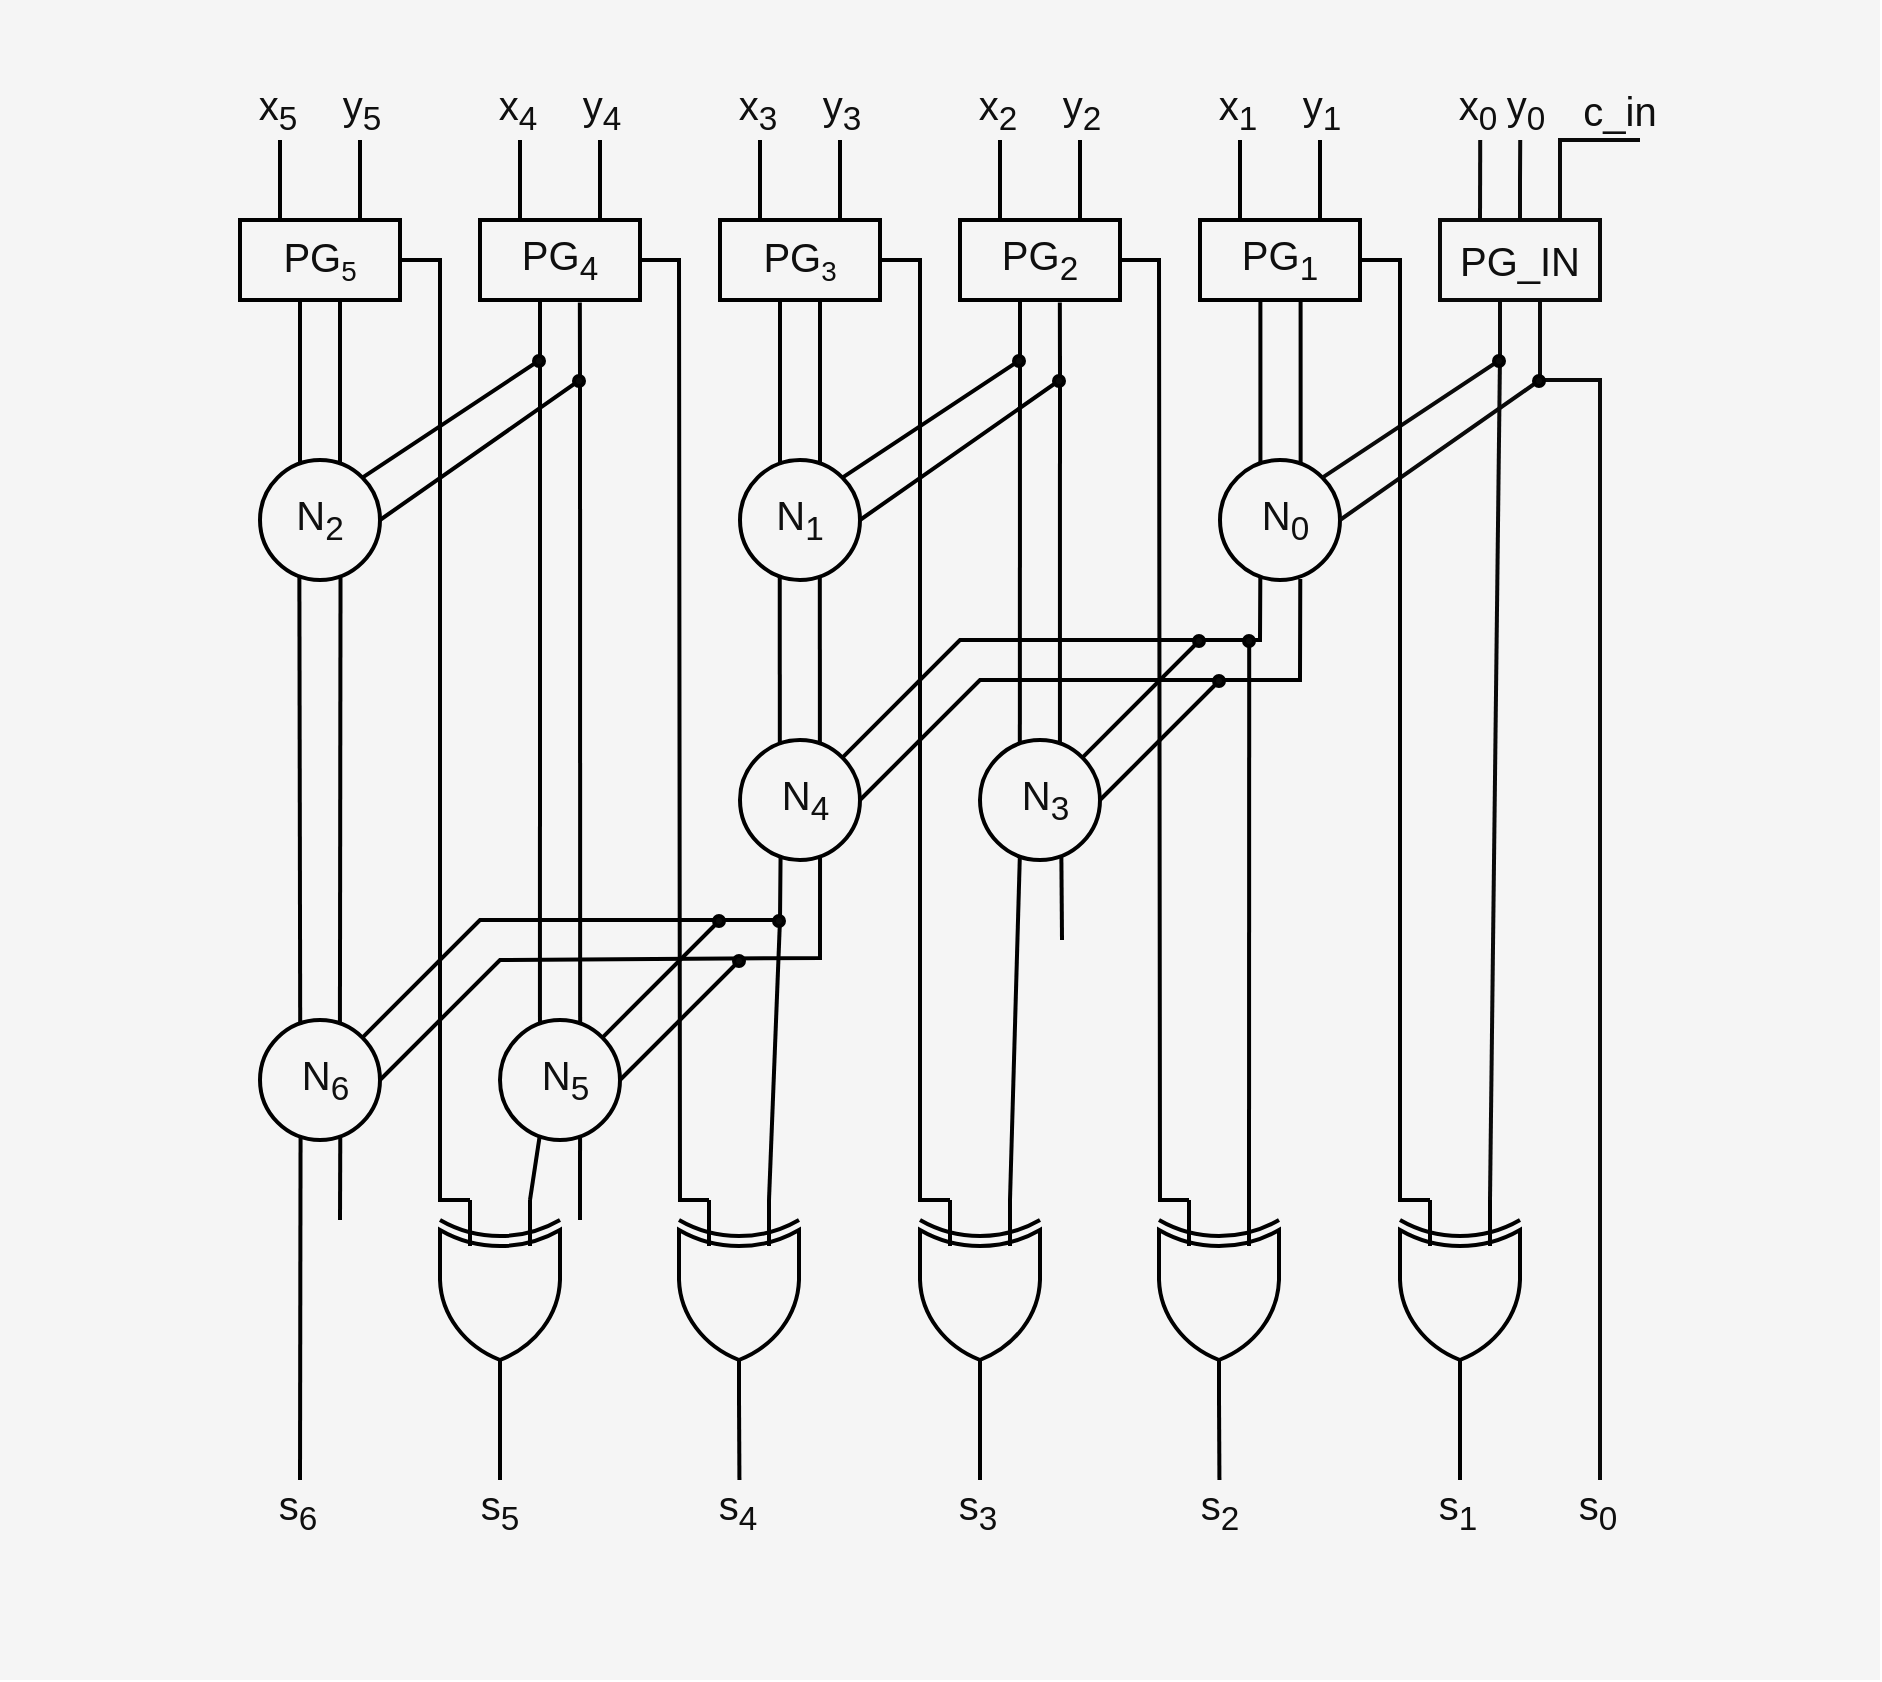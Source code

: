 <mxfile version="13.1.3">
    <diagram id="6hGFLwfOUW9BJ-s0fimq" name="Page-1">
        <mxGraphModel dx="1281" dy="344" grid="1" gridSize="10" guides="1" tooltips="1" connect="1" arrows="1" fold="1" page="1" pageScale="1" pageWidth="827" pageHeight="1169" math="0" shadow="0">
            <root>
                <mxCell id="0"/>
                <mxCell id="1" parent="0"/>
                <mxCell id="164" value="" style="rounded=0;whiteSpace=wrap;html=1;strokeColor=none;strokeWidth=2;fillColor=#f5f5f5;fontSize=20;fontColor=#333333;" vertex="1" parent="1">
                    <mxGeometry x="-240" y="50" width="940" height="840" as="geometry"/>
                </mxCell>
                <mxCell id="18" value="" style="group;strokeColor=none;fontColor=#0F0F0F;strokeWidth=2;" vertex="1" connectable="0" parent="1">
                    <mxGeometry x="360" y="120" width="80" height="120" as="geometry"/>
                </mxCell>
                <mxCell id="16" style="edgeStyle=orthogonalEdgeStyle;rounded=0;orthogonalLoop=1;jettySize=auto;html=1;exitX=0.25;exitY=0;exitDx=0;exitDy=0;endArrow=none;endFill=0;fontSize=20;strokeColor=#000000;fontColor=#0F0F0F;strokeWidth=2;" edge="1" parent="18" source="4">
                    <mxGeometry relative="1" as="geometry">
                        <mxPoint x="20" as="targetPoint"/>
                    </mxGeometry>
                </mxCell>
                <mxCell id="17" style="edgeStyle=orthogonalEdgeStyle;rounded=0;orthogonalLoop=1;jettySize=auto;html=1;exitX=0.75;exitY=0;exitDx=0;exitDy=0;endArrow=none;endFill=0;fontSize=20;strokeColor=#000000;fontColor=#0F0F0F;strokeWidth=2;" edge="1" parent="18" source="4">
                    <mxGeometry relative="1" as="geometry">
                        <mxPoint x="60" as="targetPoint"/>
                    </mxGeometry>
                </mxCell>
                <mxCell id="4" value="PG&lt;sub&gt;1&lt;/sub&gt;" style="rounded=0;whiteSpace=wrap;html=1;fillColor=none;fontSize=20;strokeColor=#000000;fontColor=#0F0F0F;strokeWidth=2;" vertex="1" parent="18">
                    <mxGeometry y="40" width="80" height="40" as="geometry"/>
                </mxCell>
                <mxCell id="19" value="" style="group;fontColor=#0F0F0F;" vertex="1" connectable="0" parent="1">
                    <mxGeometry x="480" y="120" width="80" height="120" as="geometry"/>
                </mxCell>
                <mxCell id="11" style="edgeStyle=orthogonalEdgeStyle;rounded=0;orthogonalLoop=1;jettySize=auto;html=1;exitX=0.25;exitY=0;exitDx=0;exitDy=0;endArrow=none;endFill=0;fontSize=20;strokeColor=#0A0A0A;strokeWidth=2;fontColor=#0F0F0F;" edge="1" parent="19" source="2">
                    <mxGeometry relative="1" as="geometry">
                        <mxPoint x="20.111" as="targetPoint"/>
                        <Array as="points">
                            <mxPoint x="20" y="40"/>
                            <mxPoint x="20" y="40"/>
                        </Array>
                    </mxGeometry>
                </mxCell>
                <mxCell id="13" style="edgeStyle=orthogonalEdgeStyle;rounded=0;orthogonalLoop=1;jettySize=auto;html=1;exitX=0.5;exitY=0;exitDx=0;exitDy=0;endArrow=none;endFill=0;fontSize=20;strokeColor=#0A0A0A;strokeWidth=2;fontColor=#0F0F0F;" edge="1" parent="19" source="2">
                    <mxGeometry relative="1" as="geometry">
                        <mxPoint x="40.111" as="targetPoint"/>
                    </mxGeometry>
                </mxCell>
                <mxCell id="15" style="edgeStyle=orthogonalEdgeStyle;rounded=0;orthogonalLoop=1;jettySize=auto;html=1;exitX=0.75;exitY=0;exitDx=0;exitDy=0;endArrow=none;endFill=0;fontSize=20;strokeColor=#0A0A0A;strokeWidth=2;fontColor=#0F0F0F;" edge="1" parent="19" source="2">
                    <mxGeometry relative="1" as="geometry">
                        <mxPoint x="100" as="targetPoint"/>
                        <Array as="points">
                            <mxPoint x="60"/>
                        </Array>
                    </mxGeometry>
                </mxCell>
                <mxCell id="2" value="PG_IN" style="rounded=0;whiteSpace=wrap;html=1;fillColor=none;fontSize=20;strokeColor=#0A0A0A;strokeWidth=2;fontColor=#0F0F0F;" vertex="1" parent="19">
                    <mxGeometry y="40" width="80" height="40" as="geometry"/>
                </mxCell>
                <mxCell id="21" value="" style="group;strokeColor=none;fontColor=#0F0F0F;strokeWidth=2;" vertex="1" connectable="0" parent="1">
                    <mxGeometry x="240" y="120" width="80" height="120" as="geometry"/>
                </mxCell>
                <mxCell id="24" style="edgeStyle=orthogonalEdgeStyle;rounded=0;orthogonalLoop=1;jettySize=auto;html=1;exitX=0.25;exitY=0;exitDx=0;exitDy=0;endArrow=none;endFill=0;fontSize=20;strokeColor=#000000;fontColor=#0F0F0F;strokeWidth=2;" edge="1" parent="21" source="26">
                    <mxGeometry relative="1" as="geometry">
                        <mxPoint x="20" as="targetPoint"/>
                    </mxGeometry>
                </mxCell>
                <mxCell id="25" style="edgeStyle=orthogonalEdgeStyle;rounded=0;orthogonalLoop=1;jettySize=auto;html=1;exitX=0.75;exitY=0;exitDx=0;exitDy=0;endArrow=none;endFill=0;fontSize=20;strokeColor=#000000;fontColor=#0F0F0F;strokeWidth=2;" edge="1" parent="21" source="26">
                    <mxGeometry relative="1" as="geometry">
                        <mxPoint x="60" as="targetPoint"/>
                    </mxGeometry>
                </mxCell>
                <mxCell id="26" value="PG&lt;sub&gt;2&lt;/sub&gt;" style="rounded=0;whiteSpace=wrap;html=1;fillColor=none;fontSize=20;strokeColor=#000000;fontColor=#0F0F0F;strokeWidth=2;" vertex="1" parent="21">
                    <mxGeometry y="40" width="80" height="40" as="geometry"/>
                </mxCell>
                <mxCell id="27" value="" style="group;strokeColor=none;fontColor=#0F0F0F;strokeWidth=2;" vertex="1" connectable="0" parent="1">
                    <mxGeometry x="120" y="120" width="80" height="120" as="geometry"/>
                </mxCell>
                <mxCell id="30" style="edgeStyle=orthogonalEdgeStyle;rounded=0;orthogonalLoop=1;jettySize=auto;html=1;exitX=0.25;exitY=0;exitDx=0;exitDy=0;endArrow=none;endFill=0;fontSize=20;strokeColor=#000000;fontColor=#0F0F0F;strokeWidth=2;" edge="1" parent="27" source="32">
                    <mxGeometry relative="1" as="geometry">
                        <mxPoint x="20" as="targetPoint"/>
                    </mxGeometry>
                </mxCell>
                <mxCell id="31" style="edgeStyle=orthogonalEdgeStyle;rounded=0;orthogonalLoop=1;jettySize=auto;html=1;exitX=0.75;exitY=0;exitDx=0;exitDy=0;endArrow=none;endFill=0;fontSize=20;strokeColor=#000000;fontColor=#0F0F0F;strokeWidth=2;" edge="1" parent="27" source="32">
                    <mxGeometry relative="1" as="geometry">
                        <mxPoint x="60" as="targetPoint"/>
                    </mxGeometry>
                </mxCell>
                <mxCell id="32" value="PG&lt;span style=&quot;font-size: 16.667px&quot;&gt;&lt;sub&gt;3&lt;/sub&gt;&lt;/span&gt;" style="rounded=0;whiteSpace=wrap;html=1;fillColor=none;fontSize=20;strokeColor=#000000;fontColor=#0F0F0F;strokeWidth=2;" vertex="1" parent="27">
                    <mxGeometry y="40" width="80" height="40" as="geometry"/>
                </mxCell>
                <mxCell id="61" style="edgeStyle=none;rounded=0;orthogonalLoop=1;jettySize=auto;html=1;exitX=0.336;exitY=0.981;exitDx=0;exitDy=0;endArrow=none;endFill=0;fontSize=20;exitPerimeter=0;strokeColor=#000000;fontColor=#0F0F0F;strokeWidth=2;" edge="1" parent="1" source="51" target="62">
                    <mxGeometry relative="1" as="geometry">
                        <mxPoint x="378.857" y="480" as="targetPoint"/>
                        <Array as="points">
                            <mxPoint x="390" y="370"/>
                            <mxPoint x="240" y="370"/>
                        </Array>
                    </mxGeometry>
                </mxCell>
                <mxCell id="65" style="edgeStyle=none;rounded=0;orthogonalLoop=1;jettySize=auto;html=1;exitX=0.669;exitY=0.992;exitDx=0;exitDy=0;entryX=1;entryY=0.5;entryDx=0;entryDy=0;endArrow=none;endFill=0;fontSize=20;exitPerimeter=0;strokeColor=#000000;fontColor=#0F0F0F;strokeWidth=2;" edge="1" parent="1" source="51" target="62">
                    <mxGeometry relative="1" as="geometry">
                        <Array as="points">
                            <mxPoint x="410" y="390"/>
                            <mxPoint x="250" y="390"/>
                        </Array>
                    </mxGeometry>
                </mxCell>
                <mxCell id="51" value="&amp;nbsp;N&lt;sub&gt;0&lt;/sub&gt;" style="ellipse;whiteSpace=wrap;html=1;aspect=fixed;fillColor=none;fontSize=20;strokeColor=#000000;fontColor=#0F0F0F;strokeWidth=2;" vertex="1" parent="1">
                    <mxGeometry x="370" y="280" width="60" height="60" as="geometry"/>
                </mxCell>
                <mxCell id="103" style="edgeStyle=none;rounded=0;orthogonalLoop=1;jettySize=auto;html=1;exitX=0.331;exitY=0.97;exitDx=0;exitDy=0;entryX=0.332;entryY=0.028;entryDx=0;entryDy=0;endArrow=none;endFill=0;fontSize=20;entryPerimeter=0;exitPerimeter=0;strokeColor=#000000;fontColor=#0F0F0F;strokeWidth=2;" edge="1" parent="1" source="52" target="62">
                    <mxGeometry relative="1" as="geometry"/>
                </mxCell>
                <mxCell id="104" style="edgeStyle=none;rounded=0;orthogonalLoop=1;jettySize=auto;html=1;exitX=0.665;exitY=0.97;exitDx=0;exitDy=0;entryX=0.666;entryY=0.028;entryDx=0;entryDy=0;endArrow=none;endFill=0;fontSize=20;entryPerimeter=0;exitPerimeter=0;strokeColor=#000000;fontColor=#0F0F0F;strokeWidth=2;" edge="1" parent="1" source="52" target="62">
                    <mxGeometry relative="1" as="geometry"/>
                </mxCell>
                <mxCell id="52" value="N&lt;sub&gt;1&lt;/sub&gt;" style="ellipse;whiteSpace=wrap;html=1;aspect=fixed;fillColor=none;fontSize=20;strokeColor=#000000;fontColor=#0F0F0F;strokeWidth=2;" vertex="1" parent="1">
                    <mxGeometry x="130" y="280" width="60" height="60" as="geometry"/>
                </mxCell>
                <mxCell id="83" style="edgeStyle=none;rounded=0;orthogonalLoop=1;jettySize=auto;html=1;entryX=0.335;entryY=0.042;entryDx=0;entryDy=0;endArrow=none;endFill=0;fontSize=20;entryPerimeter=0;exitX=0.328;exitY=0.967;exitDx=0;exitDy=0;exitPerimeter=0;strokeColor=#000000;fontColor=#0F0F0F;strokeWidth=2;" edge="1" parent="1" source="93" target="64">
                    <mxGeometry relative="1" as="geometry">
                        <mxPoint x="-89.9" y="338.02" as="sourcePoint"/>
                    </mxGeometry>
                </mxCell>
                <mxCell id="84" style="edgeStyle=none;rounded=0;orthogonalLoop=1;jettySize=auto;html=1;exitX=0.671;exitY=0.977;exitDx=0;exitDy=0;entryX=0.666;entryY=0.025;entryDx=0;entryDy=0;endArrow=none;endFill=0;fontSize=20;exitPerimeter=0;entryPerimeter=0;strokeColor=#000000;fontColor=#0F0F0F;strokeWidth=2;" edge="1" parent="1" target="64">
                    <mxGeometry relative="1" as="geometry">
                        <mxPoint x="-69.74" y="338.62" as="sourcePoint"/>
                    </mxGeometry>
                </mxCell>
                <mxCell id="5" style="edgeStyle=orthogonalEdgeStyle;rounded=0;orthogonalLoop=1;jettySize=auto;html=1;exitX=0.25;exitY=1;exitDx=0;exitDy=0;fontSize=20;endArrow=none;endFill=0;entryX=0.337;entryY=0.031;entryDx=0;entryDy=0;entryPerimeter=0;strokeColor=#000000;fontColor=#0F0F0F;strokeWidth=2;" edge="1" parent="1" source="4" target="51">
                    <mxGeometry relative="1" as="geometry">
                        <mxPoint x="380" y="240" as="targetPoint"/>
                        <Array as="points">
                            <mxPoint x="390" y="200"/>
                        </Array>
                    </mxGeometry>
                </mxCell>
                <mxCell id="6" style="edgeStyle=orthogonalEdgeStyle;rounded=0;orthogonalLoop=1;jettySize=auto;html=1;exitX=0.75;exitY=1;exitDx=0;exitDy=0;endArrow=none;endFill=0;fontSize=20;entryX=0.672;entryY=0.033;entryDx=0;entryDy=0;entryPerimeter=0;strokeColor=#000000;fontColor=#0F0F0F;strokeWidth=2;" edge="1" parent="1" source="4" target="51">
                    <mxGeometry relative="1" as="geometry">
                        <mxPoint x="420.111" y="240" as="targetPoint"/>
                        <Array as="points">
                            <mxPoint x="410" y="200"/>
                        </Array>
                    </mxGeometry>
                </mxCell>
                <mxCell id="28" style="edgeStyle=orthogonalEdgeStyle;rounded=0;orthogonalLoop=1;jettySize=auto;html=1;exitX=0.25;exitY=1;exitDx=0;exitDy=0;fontSize=20;endArrow=none;endFill=0;strokeColor=#000000;fontColor=#0F0F0F;strokeWidth=2;" edge="1" parent="1" source="32" target="52">
                    <mxGeometry relative="1" as="geometry">
                        <mxPoint x="140" y="240" as="targetPoint"/>
                        <Array as="points">
                            <mxPoint x="150" y="200"/>
                        </Array>
                    </mxGeometry>
                </mxCell>
                <mxCell id="29" style="edgeStyle=orthogonalEdgeStyle;rounded=0;orthogonalLoop=1;jettySize=auto;html=1;exitX=0.75;exitY=1;exitDx=0;exitDy=0;endArrow=none;endFill=0;fontSize=20;strokeColor=#000000;fontColor=#0F0F0F;strokeWidth=2;" edge="1" parent="1" source="32" target="52">
                    <mxGeometry relative="1" as="geometry">
                        <mxPoint x="180.111" y="240" as="targetPoint"/>
                        <Array as="points">
                            <mxPoint x="170" y="200"/>
                        </Array>
                    </mxGeometry>
                </mxCell>
                <mxCell id="22" style="rounded=0;orthogonalLoop=1;jettySize=auto;html=1;exitX=0.25;exitY=1;exitDx=0;exitDy=0;fontSize=20;endArrow=none;endFill=0;entryX=1;entryY=0;entryDx=0;entryDy=0;strokeColor=#000000;fontColor=#0F0F0F;strokeWidth=2;" edge="1" parent="1" source="26" target="52">
                    <mxGeometry relative="1" as="geometry">
                        <mxPoint x="260" y="240" as="targetPoint"/>
                        <Array as="points">
                            <mxPoint x="270" y="200"/>
                            <mxPoint x="270" y="230"/>
                        </Array>
                    </mxGeometry>
                </mxCell>
                <mxCell id="23" style="rounded=0;orthogonalLoop=1;jettySize=auto;html=1;exitX=0.624;exitY=1.032;exitDx=0;exitDy=0;endArrow=none;endFill=0;fontSize=20;entryX=1;entryY=0.5;entryDx=0;entryDy=0;exitPerimeter=0;strokeColor=#000000;fontColor=#0F0F0F;strokeWidth=2;" edge="1" parent="1" source="26" target="52">
                    <mxGeometry relative="1" as="geometry">
                        <mxPoint x="300.111" y="240" as="targetPoint"/>
                        <Array as="points">
                            <mxPoint x="290" y="240"/>
                        </Array>
                    </mxGeometry>
                </mxCell>
                <mxCell id="58" style="rounded=0;orthogonalLoop=1;jettySize=auto;html=1;exitX=0.25;exitY=1;exitDx=0;exitDy=0;fontSize=20;endArrow=none;endFill=0;entryX=1;entryY=0;entryDx=0;entryDy=0;strokeColor=#0A0A0A;strokeWidth=2;fontColor=#0F0F0F;" edge="1" parent="1" source="2" target="51">
                    <mxGeometry relative="1" as="geometry">
                        <mxPoint x="429.997" y="292.853" as="targetPoint"/>
                        <mxPoint x="505.38" y="200" as="sourcePoint"/>
                        <Array as="points">
                            <mxPoint x="510" y="200"/>
                            <mxPoint x="510" y="230"/>
                        </Array>
                    </mxGeometry>
                </mxCell>
                <mxCell id="59" style="rounded=0;orthogonalLoop=1;jettySize=auto;html=1;exitX=0.75;exitY=1;exitDx=0;exitDy=0;endArrow=none;endFill=0;fontSize=20;entryX=1;entryY=0.5;entryDx=0;entryDy=0;strokeColor=#0A0A0A;strokeWidth=2;fontColor=#0F0F0F;" edge="1" parent="1" source="2" target="51">
                    <mxGeometry relative="1" as="geometry">
                        <mxPoint x="435.38" y="310" as="targetPoint"/>
                        <mxPoint x="545.38" y="200" as="sourcePoint"/>
                        <Array as="points">
                            <mxPoint x="530" y="200"/>
                            <mxPoint x="530" y="240"/>
                        </Array>
                    </mxGeometry>
                </mxCell>
                <mxCell id="69" style="edgeStyle=none;rounded=0;orthogonalLoop=1;jettySize=auto;html=1;exitX=1;exitY=0;exitDx=0;exitDy=0;endArrow=none;endFill=0;fontSize=20;strokeColor=#000000;fontColor=#0F0F0F;strokeWidth=2;" edge="1" parent="1" source="60">
                    <mxGeometry relative="1" as="geometry">
                        <mxPoint x="360" y="370" as="targetPoint"/>
                    </mxGeometry>
                </mxCell>
                <mxCell id="70" style="edgeStyle=none;rounded=0;orthogonalLoop=1;jettySize=auto;html=1;exitX=1;exitY=0.5;exitDx=0;exitDy=0;endArrow=none;endFill=0;fontSize=20;strokeColor=#000000;fontColor=#0F0F0F;strokeWidth=2;" edge="1" parent="1" source="60">
                    <mxGeometry relative="1" as="geometry">
                        <mxPoint x="370" y="390" as="targetPoint"/>
                    </mxGeometry>
                </mxCell>
                <mxCell id="125" style="edgeStyle=none;rounded=0;orthogonalLoop=1;jettySize=auto;html=1;exitX=0.332;exitY=0.969;exitDx=0;exitDy=0;entryX=0;entryY=0.25;entryDx=0;entryDy=0;entryPerimeter=0;endArrow=none;endFill=0;strokeColor=#000000;strokeWidth=2;fontSize=20;fontColor=#0F0F0F;exitPerimeter=0;" edge="1" parent="1" source="60" target="117">
                    <mxGeometry relative="1" as="geometry"/>
                </mxCell>
                <mxCell id="126" style="edgeStyle=none;rounded=0;orthogonalLoop=1;jettySize=auto;html=1;exitX=0.678;exitY=0.974;exitDx=0;exitDy=0;endArrow=none;endFill=0;strokeColor=#000000;strokeWidth=2;fontSize=20;fontColor=#0F0F0F;exitPerimeter=0;" edge="1" parent="1" source="60">
                    <mxGeometry relative="1" as="geometry">
                        <mxPoint x="291" y="520" as="targetPoint"/>
                    </mxGeometry>
                </mxCell>
                <mxCell id="60" value="&amp;nbsp;N&lt;sub&gt;3&lt;/sub&gt;" style="ellipse;whiteSpace=wrap;html=1;aspect=fixed;fillColor=none;fontSize=20;strokeColor=#000000;fontColor=#0F0F0F;strokeWidth=2;" vertex="1" parent="1">
                    <mxGeometry x="250" y="420" width="60" height="60" as="geometry"/>
                </mxCell>
                <mxCell id="76" style="edgeStyle=none;rounded=0;orthogonalLoop=1;jettySize=auto;html=1;exitX=0.338;exitY=0.977;exitDx=0;exitDy=0;endArrow=none;endFill=0;fontSize=20;exitPerimeter=0;entryX=1;entryY=0;entryDx=0;entryDy=0;strokeColor=#000000;fontColor=#0F0F0F;strokeWidth=2;" edge="1" parent="1" source="62" target="64">
                    <mxGeometry relative="1" as="geometry">
                        <Array as="points">
                            <mxPoint x="150" y="510"/>
                            <mxPoint y="510"/>
                        </Array>
                    </mxGeometry>
                </mxCell>
                <mxCell id="77" style="edgeStyle=none;rounded=0;orthogonalLoop=1;jettySize=auto;html=1;exitX=0.667;exitY=0.968;exitDx=0;exitDy=0;entryX=1;entryY=0.5;entryDx=0;entryDy=0;endArrow=none;endFill=0;fontSize=20;exitPerimeter=0;strokeColor=#000000;fontColor=#0F0F0F;strokeWidth=2;" edge="1" parent="1" source="62" target="64">
                    <mxGeometry relative="1" as="geometry">
                        <Array as="points">
                            <mxPoint x="170" y="529"/>
                            <mxPoint x="10" y="530"/>
                        </Array>
                    </mxGeometry>
                </mxCell>
                <mxCell id="62" value="&amp;nbsp;N&lt;sub&gt;4&lt;/sub&gt;" style="ellipse;whiteSpace=wrap;html=1;aspect=fixed;fillColor=none;fontSize=20;strokeColor=#000000;fontColor=#0F0F0F;strokeWidth=2;" vertex="1" parent="1">
                    <mxGeometry x="130" y="420" width="60" height="60" as="geometry"/>
                </mxCell>
                <mxCell id="78" style="edgeStyle=none;rounded=0;orthogonalLoop=1;jettySize=auto;html=1;exitX=1;exitY=0;exitDx=0;exitDy=0;endArrow=none;endFill=0;fontSize=20;strokeColor=#000000;fontColor=#0F0F0F;strokeWidth=2;" edge="1" parent="1" source="63">
                    <mxGeometry relative="1" as="geometry">
                        <mxPoint x="120" y="510" as="targetPoint"/>
                    </mxGeometry>
                </mxCell>
                <mxCell id="79" style="edgeStyle=none;rounded=0;orthogonalLoop=1;jettySize=auto;html=1;exitX=1;exitY=0.5;exitDx=0;exitDy=0;endArrow=none;endFill=0;fontSize=20;strokeColor=#000000;fontColor=#0F0F0F;strokeWidth=2;" edge="1" parent="1" source="63">
                    <mxGeometry relative="1" as="geometry">
                        <mxPoint x="130" y="530" as="targetPoint"/>
                    </mxGeometry>
                </mxCell>
                <mxCell id="134" style="edgeStyle=none;rounded=0;orthogonalLoop=1;jettySize=auto;html=1;exitX=0.667;exitY=0.974;exitDx=0;exitDy=0;endArrow=none;endFill=0;strokeColor=#000000;strokeWidth=2;fontSize=20;fontColor=#0F0F0F;exitPerimeter=0;" edge="1" parent="1" source="63">
                    <mxGeometry relative="1" as="geometry">
                        <mxPoint x="50" y="660" as="targetPoint"/>
                    </mxGeometry>
                </mxCell>
                <mxCell id="63" value="&amp;nbsp;N&lt;sub&gt;5&lt;/sub&gt;" style="ellipse;whiteSpace=wrap;html=1;aspect=fixed;fillColor=none;fontSize=20;strokeColor=#000000;fontColor=#0F0F0F;strokeWidth=2;" vertex="1" parent="1">
                    <mxGeometry x="10" y="560" width="60" height="60" as="geometry"/>
                </mxCell>
                <mxCell id="132" style="edgeStyle=none;rounded=0;orthogonalLoop=1;jettySize=auto;html=1;exitX=0.338;exitY=0.966;exitDx=0;exitDy=0;endArrow=none;endFill=0;strokeColor=#000000;strokeWidth=2;fontSize=20;fontColor=#0F0F0F;exitPerimeter=0;" edge="1" parent="1" source="64">
                    <mxGeometry relative="1" as="geometry">
                        <mxPoint x="-90" y="790" as="targetPoint"/>
                    </mxGeometry>
                </mxCell>
                <mxCell id="133" style="edgeStyle=none;rounded=0;orthogonalLoop=1;jettySize=auto;html=1;exitX=0.669;exitY=0.97;exitDx=0;exitDy=0;endArrow=none;endFill=0;strokeColor=#000000;strokeWidth=2;fontSize=20;fontColor=#0F0F0F;exitPerimeter=0;" edge="1" parent="1" source="64">
                    <mxGeometry relative="1" as="geometry">
                        <mxPoint x="-70.0" y="660" as="targetPoint"/>
                    </mxGeometry>
                </mxCell>
                <mxCell id="64" value="&amp;nbsp;N&lt;sub&gt;6&lt;/sub&gt;" style="ellipse;whiteSpace=wrap;html=1;aspect=fixed;fillColor=none;fontSize=20;strokeColor=#000000;fontColor=#0F0F0F;strokeWidth=2;" vertex="1" parent="1">
                    <mxGeometry x="-110" y="560" width="60" height="60" as="geometry"/>
                </mxCell>
                <mxCell id="72" value="" style="ellipse;whiteSpace=wrap;html=1;aspect=fixed;fillColor=#0A0A0A;fontSize=20;strokeWidth=2;strokeColor=#000000;fontColor=#0F0F0F;" vertex="1" parent="1">
                    <mxGeometry x="357" y="368" width="5" height="5" as="geometry"/>
                </mxCell>
                <mxCell id="73" value="" style="ellipse;whiteSpace=wrap;html=1;aspect=fixed;fillColor=#0A0A0A;fontSize=20;strokeWidth=2;strokeColor=#000000;fontColor=#0F0F0F;" vertex="1" parent="1">
                    <mxGeometry x="367" y="388" width="5" height="5" as="geometry"/>
                </mxCell>
                <mxCell id="80" value="" style="ellipse;whiteSpace=wrap;html=1;aspect=fixed;fillColor=#0A0A0A;fontSize=20;strokeWidth=2;strokeColor=#000000;fontColor=#0F0F0F;" vertex="1" parent="1">
                    <mxGeometry x="117" y="508" width="5" height="5" as="geometry"/>
                </mxCell>
                <mxCell id="82" value="" style="ellipse;whiteSpace=wrap;html=1;aspect=fixed;fillColor=#0A0A0A;fontSize=20;strokeWidth=2;strokeColor=#000000;fontColor=#0F0F0F;" vertex="1" parent="1">
                    <mxGeometry x="127" y="528" width="5" height="5" as="geometry"/>
                </mxCell>
                <mxCell id="85" value="" style="group;strokeColor=none;fontColor=#0F0F0F;strokeWidth=2;" vertex="1" connectable="0" parent="1">
                    <mxGeometry y="120" width="80" height="120" as="geometry"/>
                </mxCell>
                <mxCell id="86" style="edgeStyle=orthogonalEdgeStyle;rounded=0;orthogonalLoop=1;jettySize=auto;html=1;exitX=0.25;exitY=0;exitDx=0;exitDy=0;endArrow=none;endFill=0;fontSize=20;strokeColor=#000000;fontColor=#0F0F0F;strokeWidth=2;" edge="1" parent="85" source="88">
                    <mxGeometry relative="1" as="geometry">
                        <mxPoint x="20" as="targetPoint"/>
                    </mxGeometry>
                </mxCell>
                <mxCell id="87" style="edgeStyle=orthogonalEdgeStyle;rounded=0;orthogonalLoop=1;jettySize=auto;html=1;exitX=0.75;exitY=0;exitDx=0;exitDy=0;endArrow=none;endFill=0;fontSize=20;strokeColor=#000000;fontColor=#0F0F0F;strokeWidth=2;" edge="1" parent="85" source="88">
                    <mxGeometry relative="1" as="geometry">
                        <mxPoint x="60" as="targetPoint"/>
                    </mxGeometry>
                </mxCell>
                <mxCell id="88" value="PG&lt;sub&gt;4&lt;/sub&gt;" style="rounded=0;whiteSpace=wrap;html=1;fillColor=none;fontSize=20;strokeColor=#000000;fontColor=#0F0F0F;strokeWidth=2;" vertex="1" parent="85">
                    <mxGeometry y="40" width="80" height="40" as="geometry"/>
                </mxCell>
                <mxCell id="89" value="" style="group;strokeColor=none;fontColor=#0F0F0F;strokeWidth=2;" vertex="1" connectable="0" parent="1">
                    <mxGeometry x="-120" y="120" width="80" height="120" as="geometry"/>
                </mxCell>
                <mxCell id="90" style="edgeStyle=orthogonalEdgeStyle;rounded=0;orthogonalLoop=1;jettySize=auto;html=1;exitX=0.25;exitY=0;exitDx=0;exitDy=0;endArrow=none;endFill=0;fontSize=20;strokeColor=#000000;fontColor=#0F0F0F;strokeWidth=2;" edge="1" parent="89" source="92">
                    <mxGeometry relative="1" as="geometry">
                        <mxPoint x="20" as="targetPoint"/>
                    </mxGeometry>
                </mxCell>
                <mxCell id="91" style="edgeStyle=orthogonalEdgeStyle;rounded=0;orthogonalLoop=1;jettySize=auto;html=1;exitX=0.75;exitY=0;exitDx=0;exitDy=0;endArrow=none;endFill=0;fontSize=20;strokeColor=#000000;fontColor=#0F0F0F;strokeWidth=2;" edge="1" parent="89" source="92">
                    <mxGeometry relative="1" as="geometry">
                        <mxPoint x="60" as="targetPoint"/>
                    </mxGeometry>
                </mxCell>
                <mxCell id="92" value="PG&lt;span style=&quot;font-size: 16.667px&quot;&gt;&lt;sub&gt;5&lt;/sub&gt;&lt;/span&gt;" style="rounded=0;whiteSpace=wrap;html=1;fillColor=none;fontSize=20;strokeColor=#000000;fontColor=#0F0F0F;strokeWidth=2;" vertex="1" parent="89">
                    <mxGeometry y="40" width="80" height="40" as="geometry"/>
                </mxCell>
                <mxCell id="93" value="N&lt;sub&gt;2&lt;/sub&gt;" style="ellipse;whiteSpace=wrap;html=1;aspect=fixed;fillColor=none;fontSize=20;strokeColor=#000000;fontColor=#0F0F0F;strokeWidth=2;" vertex="1" parent="1">
                    <mxGeometry x="-110" y="280" width="60" height="60" as="geometry"/>
                </mxCell>
                <mxCell id="94" style="edgeStyle=orthogonalEdgeStyle;rounded=0;orthogonalLoop=1;jettySize=auto;html=1;exitX=0.25;exitY=1;exitDx=0;exitDy=0;fontSize=20;endArrow=none;endFill=0;strokeColor=#000000;fontColor=#0F0F0F;strokeWidth=2;" edge="1" parent="1" source="92" target="93">
                    <mxGeometry relative="1" as="geometry">
                        <mxPoint x="-100" y="240" as="targetPoint"/>
                        <Array as="points">
                            <mxPoint x="-90" y="200"/>
                        </Array>
                    </mxGeometry>
                </mxCell>
                <mxCell id="95" style="edgeStyle=orthogonalEdgeStyle;rounded=0;orthogonalLoop=1;jettySize=auto;html=1;exitX=0.75;exitY=1;exitDx=0;exitDy=0;endArrow=none;endFill=0;fontSize=20;strokeColor=#000000;fontColor=#0F0F0F;strokeWidth=2;" edge="1" parent="1" source="92" target="93">
                    <mxGeometry relative="1" as="geometry">
                        <mxPoint x="-59.889" y="240" as="targetPoint"/>
                        <Array as="points">
                            <mxPoint x="-70" y="200"/>
                        </Array>
                    </mxGeometry>
                </mxCell>
                <mxCell id="96" style="rounded=0;orthogonalLoop=1;jettySize=auto;html=1;exitX=0.25;exitY=1;exitDx=0;exitDy=0;fontSize=20;endArrow=none;endFill=0;entryX=1;entryY=0;entryDx=0;entryDy=0;strokeColor=#000000;fontColor=#0F0F0F;strokeWidth=2;" edge="1" parent="1" source="88" target="93">
                    <mxGeometry relative="1" as="geometry">
                        <mxPoint x="20" y="240" as="targetPoint"/>
                        <Array as="points">
                            <mxPoint x="30" y="200"/>
                            <mxPoint x="30" y="230"/>
                        </Array>
                    </mxGeometry>
                </mxCell>
                <mxCell id="97" style="rounded=0;orthogonalLoop=1;jettySize=auto;html=1;exitX=0.624;exitY=1.032;exitDx=0;exitDy=0;endArrow=none;endFill=0;fontSize=20;entryX=1;entryY=0.5;entryDx=0;entryDy=0;exitPerimeter=0;strokeColor=#000000;fontColor=#0F0F0F;strokeWidth=2;" edge="1" parent="1" source="88" target="93">
                    <mxGeometry relative="1" as="geometry">
                        <mxPoint x="60.111" y="240" as="targetPoint"/>
                        <Array as="points">
                            <mxPoint x="50" y="240"/>
                        </Array>
                    </mxGeometry>
                </mxCell>
                <mxCell id="98" value="" style="endArrow=none;html=1;fontSize=20;exitX=0.333;exitY=0.033;exitDx=0;exitDy=0;exitPerimeter=0;strokeColor=#000000;fontColor=#0F0F0F;strokeWidth=2;" edge="1" parent="1" source="63">
                    <mxGeometry width="50" height="50" relative="1" as="geometry">
                        <mxPoint x="30" y="565" as="sourcePoint"/>
                        <mxPoint x="30" y="230" as="targetPoint"/>
                    </mxGeometry>
                </mxCell>
                <mxCell id="99" value="" style="endArrow=none;html=1;fontSize=20;exitX=0.668;exitY=0.029;exitDx=0;exitDy=0;exitPerimeter=0;strokeColor=#000000;fontColor=#0F0F0F;strokeWidth=2;" edge="1" parent="1" source="63">
                    <mxGeometry width="50" height="50" relative="1" as="geometry">
                        <mxPoint x="50" y="560" as="sourcePoint"/>
                        <mxPoint x="50" y="240.0" as="targetPoint"/>
                    </mxGeometry>
                </mxCell>
                <mxCell id="100" value="" style="ellipse;whiteSpace=wrap;html=1;aspect=fixed;fillColor=#0A0A0A;fontSize=20;strokeWidth=2;strokeColor=#000000;fontColor=#0F0F0F;" vertex="1" parent="1">
                    <mxGeometry x="47" y="238" width="5" height="5" as="geometry"/>
                </mxCell>
                <mxCell id="102" value="" style="ellipse;whiteSpace=wrap;html=1;aspect=fixed;fillColor=#0A0A0A;fontSize=20;strokeWidth=2;strokeColor=#000000;fontColor=#0F0F0F;" vertex="1" parent="1">
                    <mxGeometry x="27" y="228" width="5" height="5" as="geometry"/>
                </mxCell>
                <mxCell id="105" value="" style="endArrow=none;html=1;fontSize=20;exitX=0.332;exitY=0.034;exitDx=0;exitDy=0;exitPerimeter=0;strokeColor=#000000;fontColor=#0F0F0F;strokeWidth=2;" edge="1" parent="1" source="60">
                    <mxGeometry width="50" height="50" relative="1" as="geometry">
                        <mxPoint x="270" y="410" as="sourcePoint"/>
                        <mxPoint x="270" y="220" as="targetPoint"/>
                    </mxGeometry>
                </mxCell>
                <mxCell id="106" value="" style="endArrow=none;html=1;fontSize=20;exitX=0.666;exitY=0.025;exitDx=0;exitDy=0;exitPerimeter=0;strokeColor=#000000;fontColor=#0F0F0F;strokeWidth=2;" edge="1" parent="1" source="60">
                    <mxGeometry width="50" height="50" relative="1" as="geometry">
                        <mxPoint x="290" y="418" as="sourcePoint"/>
                        <mxPoint x="290" y="228" as="targetPoint"/>
                    </mxGeometry>
                </mxCell>
                <mxCell id="107" value="" style="ellipse;whiteSpace=wrap;html=1;aspect=fixed;fillColor=#0A0A0A;fontSize=20;strokeWidth=2;strokeColor=#000000;fontColor=#0F0F0F;" vertex="1" parent="1">
                    <mxGeometry x="287" y="238" width="5" height="5" as="geometry"/>
                </mxCell>
                <mxCell id="108" value="" style="ellipse;whiteSpace=wrap;html=1;aspect=fixed;fillColor=#0A0A0A;fontSize=20;strokeWidth=2;strokeColor=#000000;fontColor=#0F0F0F;" vertex="1" parent="1">
                    <mxGeometry x="267" y="228" width="5" height="5" as="geometry"/>
                </mxCell>
                <mxCell id="109" value="" style="endArrow=none;html=1;fontSize=20;strokeColor=#0A0A0A;strokeWidth=2;fontColor=#0F0F0F;rounded=0;" edge="1" parent="1">
                    <mxGeometry width="50" height="50" relative="1" as="geometry">
                        <mxPoint x="560" y="790" as="sourcePoint"/>
                        <mxPoint x="530" y="240" as="targetPoint"/>
                        <Array as="points">
                            <mxPoint x="560" y="240"/>
                        </Array>
                    </mxGeometry>
                </mxCell>
                <mxCell id="110" value="" style="endArrow=none;html=1;fontSize=20;exitX=0;exitY=0.25;exitDx=0;exitDy=0;exitPerimeter=0;strokeColor=#0A0A0A;strokeWidth=2;fontColor=#0F0F0F;" edge="1" parent="1" source="113">
                    <mxGeometry width="50" height="50" relative="1" as="geometry">
                        <mxPoint x="510.385" y="606.523" as="sourcePoint"/>
                        <mxPoint x="510" y="228" as="targetPoint"/>
                    </mxGeometry>
                </mxCell>
                <mxCell id="111" value="" style="endArrow=none;html=1;fontSize=20;entryX=1;entryY=0.5;entryDx=0;entryDy=0;rounded=0;strokeColor=#000000;fontColor=#0F0F0F;strokeWidth=2;exitX=0;exitY=0.75;exitDx=0;exitDy=0;exitPerimeter=0;" edge="1" parent="1" source="113" target="4">
                    <mxGeometry width="50" height="50" relative="1" as="geometry">
                        <mxPoint x="460" y="592" as="sourcePoint"/>
                        <mxPoint x="460" y="180" as="targetPoint"/>
                        <Array as="points">
                            <mxPoint x="460" y="650"/>
                            <mxPoint x="460" y="180"/>
                        </Array>
                    </mxGeometry>
                </mxCell>
                <mxCell id="137" style="edgeStyle=none;rounded=0;orthogonalLoop=1;jettySize=auto;html=1;exitX=1;exitY=0.5;exitDx=0;exitDy=0;exitPerimeter=0;endArrow=none;endFill=0;strokeColor=#000000;strokeWidth=2;fontSize=20;fontColor=#0F0F0F;" edge="1" parent="1" source="113">
                    <mxGeometry relative="1" as="geometry">
                        <mxPoint x="490" y="790" as="targetPoint"/>
                    </mxGeometry>
                </mxCell>
                <mxCell id="113" value="" style="verticalLabelPosition=bottom;shadow=0;dashed=0;align=center;html=1;verticalAlign=top;shape=mxgraph.electrical.logic_gates.logic_gate;operation=xor;strokeColor=#000000;strokeWidth=2;fillColor=none;fontSize=20;fontColor=#0F0F0F;rotation=90;" vertex="1" parent="1">
                    <mxGeometry x="440" y="670" width="100" height="60" as="geometry"/>
                </mxCell>
                <mxCell id="114" value="" style="endArrow=none;html=1;fontSize=20;entryX=1;entryY=0.5;entryDx=0;entryDy=0;rounded=0;strokeColor=#000000;fontColor=#0F0F0F;strokeWidth=2;exitX=0;exitY=0.75;exitDx=0;exitDy=0;exitPerimeter=0;" edge="1" parent="1" source="115">
                    <mxGeometry width="50" height="50" relative="1" as="geometry">
                        <mxPoint x="339.5" y="592" as="sourcePoint"/>
                        <mxPoint x="319.5" y="180" as="targetPoint"/>
                        <Array as="points">
                            <mxPoint x="340" y="650"/>
                            <mxPoint x="339.5" y="180"/>
                        </Array>
                    </mxGeometry>
                </mxCell>
                <mxCell id="135" style="edgeStyle=none;rounded=0;orthogonalLoop=1;jettySize=auto;html=1;exitX=0;exitY=0.25;exitDx=0;exitDy=0;exitPerimeter=0;endArrow=none;endFill=0;strokeColor=#000000;strokeWidth=2;fontSize=20;fontColor=#0F0F0F;" edge="1" parent="1" source="115">
                    <mxGeometry relative="1" as="geometry">
                        <mxPoint x="384.6" y="370" as="targetPoint"/>
                    </mxGeometry>
                </mxCell>
                <mxCell id="138" style="edgeStyle=none;rounded=0;orthogonalLoop=1;jettySize=auto;html=1;exitX=1;exitY=0.5;exitDx=0;exitDy=0;exitPerimeter=0;endArrow=none;endFill=0;strokeColor=#000000;strokeWidth=2;fontSize=20;fontColor=#0F0F0F;" edge="1" parent="1" source="115">
                    <mxGeometry relative="1" as="geometry">
                        <mxPoint x="369.714" y="790" as="targetPoint"/>
                    </mxGeometry>
                </mxCell>
                <mxCell id="115" value="" style="verticalLabelPosition=bottom;shadow=0;dashed=0;align=center;html=1;verticalAlign=top;shape=mxgraph.electrical.logic_gates.logic_gate;operation=xor;strokeColor=#000000;strokeWidth=2;fillColor=none;fontSize=20;fontColor=#0F0F0F;rotation=90;" vertex="1" parent="1">
                    <mxGeometry x="319.5" y="670" width="100" height="60" as="geometry"/>
                </mxCell>
                <mxCell id="116" value="" style="endArrow=none;html=1;fontSize=20;entryX=1;entryY=0.5;entryDx=0;entryDy=0;rounded=0;strokeColor=#000000;fontColor=#0F0F0F;strokeWidth=2;exitX=0;exitY=0.75;exitDx=0;exitDy=0;exitPerimeter=0;" edge="1" parent="1" source="117">
                    <mxGeometry width="50" height="50" relative="1" as="geometry">
                        <mxPoint x="220" y="592" as="sourcePoint"/>
                        <mxPoint x="200" y="180" as="targetPoint"/>
                        <Array as="points">
                            <mxPoint x="220" y="650"/>
                            <mxPoint x="220" y="180"/>
                        </Array>
                    </mxGeometry>
                </mxCell>
                <mxCell id="139" style="edgeStyle=none;rounded=0;orthogonalLoop=1;jettySize=auto;html=1;exitX=1;exitY=0.5;exitDx=0;exitDy=0;exitPerimeter=0;endArrow=none;endFill=0;strokeColor=#000000;strokeWidth=2;fontSize=20;fontColor=#0F0F0F;" edge="1" parent="1" source="117">
                    <mxGeometry relative="1" as="geometry">
                        <mxPoint x="250" y="790" as="targetPoint"/>
                    </mxGeometry>
                </mxCell>
                <mxCell id="117" value="" style="verticalLabelPosition=bottom;shadow=0;dashed=0;align=center;html=1;verticalAlign=top;shape=mxgraph.electrical.logic_gates.logic_gate;operation=xor;strokeColor=#000000;strokeWidth=2;fillColor=none;fontSize=20;fontColor=#0F0F0F;rotation=90;" vertex="1" parent="1">
                    <mxGeometry x="200" y="670" width="100" height="60" as="geometry"/>
                </mxCell>
                <mxCell id="118" value="" style="endArrow=none;html=1;fontSize=20;entryX=1;entryY=0.5;entryDx=0;entryDy=0;rounded=0;strokeColor=#000000;fontColor=#0F0F0F;strokeWidth=2;exitX=0;exitY=0.75;exitDx=0;exitDy=0;exitPerimeter=0;" edge="1" parent="1" source="119">
                    <mxGeometry width="50" height="50" relative="1" as="geometry">
                        <mxPoint x="99.5" y="592" as="sourcePoint"/>
                        <mxPoint x="79.5" y="180" as="targetPoint"/>
                        <Array as="points">
                            <mxPoint x="100" y="650"/>
                            <mxPoint x="99.5" y="180"/>
                        </Array>
                    </mxGeometry>
                </mxCell>
                <mxCell id="140" style="edgeStyle=none;rounded=0;orthogonalLoop=1;jettySize=auto;html=1;exitX=1;exitY=0.5;exitDx=0;exitDy=0;exitPerimeter=0;endArrow=none;endFill=0;strokeColor=#000000;strokeWidth=2;fontSize=20;fontColor=#0F0F0F;" edge="1" parent="1" source="119">
                    <mxGeometry relative="1" as="geometry">
                        <mxPoint x="129.714" y="790" as="targetPoint"/>
                    </mxGeometry>
                </mxCell>
                <mxCell id="119" value="" style="verticalLabelPosition=bottom;shadow=0;dashed=0;align=center;html=1;verticalAlign=top;shape=mxgraph.electrical.logic_gates.logic_gate;operation=xor;strokeColor=#000000;strokeWidth=2;fillColor=none;fontSize=20;fontColor=#0F0F0F;rotation=90;" vertex="1" parent="1">
                    <mxGeometry x="79.5" y="670" width="100" height="60" as="geometry"/>
                </mxCell>
                <mxCell id="120" value="" style="endArrow=none;html=1;fontSize=20;entryX=1;entryY=0.5;entryDx=0;entryDy=0;rounded=0;strokeColor=#000000;fontColor=#0F0F0F;strokeWidth=2;exitX=0;exitY=0.75;exitDx=0;exitDy=0;exitPerimeter=0;" edge="1" parent="1" source="121">
                    <mxGeometry width="50" height="50" relative="1" as="geometry">
                        <mxPoint x="-20" y="592" as="sourcePoint"/>
                        <mxPoint x="-40" y="180" as="targetPoint"/>
                        <Array as="points">
                            <mxPoint x="-20" y="650"/>
                            <mxPoint x="-20" y="180"/>
                        </Array>
                    </mxGeometry>
                </mxCell>
                <mxCell id="129" style="edgeStyle=none;rounded=0;orthogonalLoop=1;jettySize=auto;html=1;exitX=0;exitY=0.25;exitDx=0;exitDy=0;exitPerimeter=0;entryX=0.331;entryY=0.966;entryDx=0;entryDy=0;entryPerimeter=0;endArrow=none;endFill=0;strokeColor=#000000;strokeWidth=2;fontSize=20;fontColor=#0F0F0F;" edge="1" parent="1" source="121" target="63">
                    <mxGeometry relative="1" as="geometry"/>
                </mxCell>
                <mxCell id="141" style="edgeStyle=none;rounded=0;orthogonalLoop=1;jettySize=auto;html=1;exitX=1;exitY=0.5;exitDx=0;exitDy=0;exitPerimeter=0;endArrow=none;endFill=0;strokeColor=#000000;strokeWidth=2;fontSize=20;fontColor=#0F0F0F;" edge="1" parent="1" source="121">
                    <mxGeometry relative="1" as="geometry">
                        <mxPoint x="10" y="790" as="targetPoint"/>
                    </mxGeometry>
                </mxCell>
                <mxCell id="121" value="" style="verticalLabelPosition=bottom;shadow=0;dashed=0;align=center;html=1;verticalAlign=top;shape=mxgraph.electrical.logic_gates.logic_gate;operation=xor;strokeColor=#000000;strokeWidth=2;fillColor=none;fontSize=20;fontColor=#0F0F0F;rotation=90;" vertex="1" parent="1">
                    <mxGeometry x="-40" y="670" width="100" height="60" as="geometry"/>
                </mxCell>
                <mxCell id="122" value="" style="ellipse;whiteSpace=wrap;html=1;aspect=fixed;fillColor=#0A0A0A;fontSize=20;strokeWidth=2;strokeColor=#000000;fontColor=#0F0F0F;" vertex="1" parent="1">
                    <mxGeometry x="527" y="238" width="5" height="5" as="geometry"/>
                </mxCell>
                <mxCell id="124" value="" style="ellipse;whiteSpace=wrap;html=1;aspect=fixed;fillColor=#0A0A0A;fontSize=20;strokeWidth=2;strokeColor=#000000;fontColor=#0F0F0F;" vertex="1" parent="1">
                    <mxGeometry x="507" y="228" width="5" height="5" as="geometry"/>
                </mxCell>
                <mxCell id="127" style="edgeStyle=none;rounded=0;orthogonalLoop=1;jettySize=auto;html=1;exitX=0.678;exitY=0.974;exitDx=0;exitDy=0;endArrow=none;endFill=0;strokeColor=#000000;strokeWidth=2;fontSize=20;fontColor=#0F0F0F;exitPerimeter=0;entryX=0;entryY=0.25;entryDx=0;entryDy=0;entryPerimeter=0;" edge="1" parent="1" target="119">
                    <mxGeometry relative="1" as="geometry">
                        <mxPoint x="150.32" y="551.28" as="targetPoint"/>
                        <mxPoint x="150.0" y="509.72" as="sourcePoint"/>
                    </mxGeometry>
                </mxCell>
                <mxCell id="128" value="" style="ellipse;whiteSpace=wrap;html=1;aspect=fixed;fillColor=#0A0A0A;fontSize=20;strokeWidth=2;strokeColor=#000000;fontColor=#0F0F0F;" vertex="1" parent="1">
                    <mxGeometry x="147" y="508" width="5" height="5" as="geometry"/>
                </mxCell>
                <mxCell id="136" value="" style="ellipse;whiteSpace=wrap;html=1;aspect=fixed;fillColor=#0A0A0A;fontSize=20;strokeWidth=2;strokeColor=#000000;fontColor=#0F0F0F;" vertex="1" parent="1">
                    <mxGeometry x="382" y="368" width="5" height="5" as="geometry"/>
                </mxCell>
                <mxCell id="143" value="x&lt;sub&gt;0&lt;/sub&gt;" style="text;html=1;strokeColor=none;fillColor=none;align=center;verticalAlign=middle;whiteSpace=wrap;rounded=0;fontSize=20;fontColor=#0F0F0F;" vertex="1" parent="1">
                    <mxGeometry x="490" y="90" width="18" height="30" as="geometry"/>
                </mxCell>
                <mxCell id="144" value="y&lt;sub&gt;0&lt;/sub&gt;" style="text;html=1;strokeColor=none;fillColor=none;align=center;verticalAlign=middle;whiteSpace=wrap;rounded=0;fontSize=20;fontColor=#0F0F0F;" vertex="1" parent="1">
                    <mxGeometry x="514" y="90" width="18" height="30" as="geometry"/>
                </mxCell>
                <mxCell id="145" value="c_in" style="text;html=1;strokeColor=none;fillColor=none;align=center;verticalAlign=middle;whiteSpace=wrap;rounded=0;fontSize=20;fontColor=#0F0F0F;" vertex="1" parent="1">
                    <mxGeometry x="550" y="90" width="40" height="30" as="geometry"/>
                </mxCell>
                <mxCell id="146" value="x&lt;sub&gt;1&lt;/sub&gt;" style="text;html=1;strokeColor=none;fillColor=none;align=center;verticalAlign=middle;whiteSpace=wrap;rounded=0;fontSize=20;fontColor=#0F0F0F;" vertex="1" parent="1">
                    <mxGeometry x="370" y="90" width="18" height="30" as="geometry"/>
                </mxCell>
                <mxCell id="147" value="y&lt;sub&gt;1&lt;/sub&gt;" style="text;html=1;strokeColor=none;fillColor=none;align=center;verticalAlign=middle;whiteSpace=wrap;rounded=0;fontSize=20;fontColor=#0F0F0F;" vertex="1" parent="1">
                    <mxGeometry x="412" y="90" width="18" height="30" as="geometry"/>
                </mxCell>
                <mxCell id="148" value="x&lt;sub&gt;2&lt;/sub&gt;" style="text;html=1;strokeColor=none;fillColor=none;align=center;verticalAlign=middle;whiteSpace=wrap;rounded=0;fontSize=20;fontColor=#0F0F0F;" vertex="1" parent="1">
                    <mxGeometry x="250" y="90" width="18" height="30" as="geometry"/>
                </mxCell>
                <mxCell id="149" value="y&lt;sub&gt;2&lt;/sub&gt;" style="text;html=1;strokeColor=none;fillColor=none;align=center;verticalAlign=middle;whiteSpace=wrap;rounded=0;fontSize=20;fontColor=#0F0F0F;" vertex="1" parent="1">
                    <mxGeometry x="292" y="90" width="18" height="30" as="geometry"/>
                </mxCell>
                <mxCell id="150" value="x&lt;sub&gt;3&lt;/sub&gt;" style="text;html=1;strokeColor=none;fillColor=none;align=center;verticalAlign=middle;whiteSpace=wrap;rounded=0;fontSize=20;fontColor=#0F0F0F;" vertex="1" parent="1">
                    <mxGeometry x="130" y="90" width="18" height="30" as="geometry"/>
                </mxCell>
                <mxCell id="151" value="y&lt;sub&gt;3&lt;/sub&gt;" style="text;html=1;strokeColor=none;fillColor=none;align=center;verticalAlign=middle;whiteSpace=wrap;rounded=0;fontSize=20;fontColor=#0F0F0F;" vertex="1" parent="1">
                    <mxGeometry x="172" y="90" width="18" height="30" as="geometry"/>
                </mxCell>
                <mxCell id="152" value="x&lt;sub&gt;4&lt;/sub&gt;" style="text;html=1;strokeColor=none;fillColor=none;align=center;verticalAlign=middle;whiteSpace=wrap;rounded=0;fontSize=20;fontColor=#0F0F0F;" vertex="1" parent="1">
                    <mxGeometry x="10" y="90" width="18" height="30" as="geometry"/>
                </mxCell>
                <mxCell id="153" value="y&lt;sub&gt;4&lt;/sub&gt;" style="text;html=1;strokeColor=none;fillColor=none;align=center;verticalAlign=middle;whiteSpace=wrap;rounded=0;fontSize=20;fontColor=#0F0F0F;" vertex="1" parent="1">
                    <mxGeometry x="52" y="90" width="18" height="30" as="geometry"/>
                </mxCell>
                <mxCell id="154" value="x&lt;sub&gt;5&lt;/sub&gt;" style="text;html=1;strokeColor=none;fillColor=none;align=center;verticalAlign=middle;whiteSpace=wrap;rounded=0;fontSize=20;fontColor=#0F0F0F;" vertex="1" parent="1">
                    <mxGeometry x="-110" y="90" width="18" height="30" as="geometry"/>
                </mxCell>
                <mxCell id="155" value="y&lt;sub&gt;5&lt;/sub&gt;" style="text;html=1;strokeColor=none;fillColor=none;align=center;verticalAlign=middle;whiteSpace=wrap;rounded=0;fontSize=20;fontColor=#0F0F0F;" vertex="1" parent="1">
                    <mxGeometry x="-68" y="90" width="18" height="30" as="geometry"/>
                </mxCell>
                <mxCell id="156" value="s&lt;sub&gt;0&lt;/sub&gt;" style="text;html=1;strokeColor=none;fillColor=none;align=center;verticalAlign=middle;whiteSpace=wrap;rounded=0;fontSize=20;fontColor=#0F0F0F;" vertex="1" parent="1">
                    <mxGeometry x="550" y="790" width="18" height="30" as="geometry"/>
                </mxCell>
                <mxCell id="157" value="s&lt;sub&gt;1&lt;/sub&gt;" style="text;html=1;strokeColor=none;fillColor=none;align=center;verticalAlign=middle;whiteSpace=wrap;rounded=0;fontSize=20;fontColor=#0F0F0F;" vertex="1" parent="1">
                    <mxGeometry x="480" y="790" width="18" height="30" as="geometry"/>
                </mxCell>
                <mxCell id="158" value="s&lt;sub&gt;2&lt;/sub&gt;" style="text;html=1;strokeColor=none;fillColor=none;align=center;verticalAlign=middle;whiteSpace=wrap;rounded=0;fontSize=20;fontColor=#0F0F0F;" vertex="1" parent="1">
                    <mxGeometry x="360.5" y="790" width="18" height="30" as="geometry"/>
                </mxCell>
                <mxCell id="159" value="s&lt;sub&gt;3&lt;/sub&gt;" style="text;html=1;strokeColor=none;fillColor=none;align=center;verticalAlign=middle;whiteSpace=wrap;rounded=0;fontSize=20;fontColor=#0F0F0F;" vertex="1" parent="1">
                    <mxGeometry x="239.5" y="790" width="18" height="30" as="geometry"/>
                </mxCell>
                <mxCell id="160" value="s&lt;sub&gt;4&lt;/sub&gt;" style="text;html=1;strokeColor=none;fillColor=none;align=center;verticalAlign=middle;whiteSpace=wrap;rounded=0;fontSize=20;fontColor=#0F0F0F;" vertex="1" parent="1">
                    <mxGeometry x="120" y="790" width="18" height="30" as="geometry"/>
                </mxCell>
                <mxCell id="161" value="s&lt;sub&gt;5&lt;/sub&gt;" style="text;html=1;strokeColor=none;fillColor=none;align=center;verticalAlign=middle;whiteSpace=wrap;rounded=0;fontSize=20;fontColor=#0F0F0F;" vertex="1" parent="1">
                    <mxGeometry x="1" y="790" width="18" height="30" as="geometry"/>
                </mxCell>
                <mxCell id="162" value="s&lt;sub&gt;6&lt;/sub&gt;" style="text;html=1;strokeColor=none;fillColor=none;align=center;verticalAlign=middle;whiteSpace=wrap;rounded=0;fontSize=20;fontColor=#0F0F0F;" vertex="1" parent="1">
                    <mxGeometry x="-100" y="790" width="18" height="30" as="geometry"/>
                </mxCell>
            </root>
        </mxGraphModel>
    </diagram>
</mxfile>